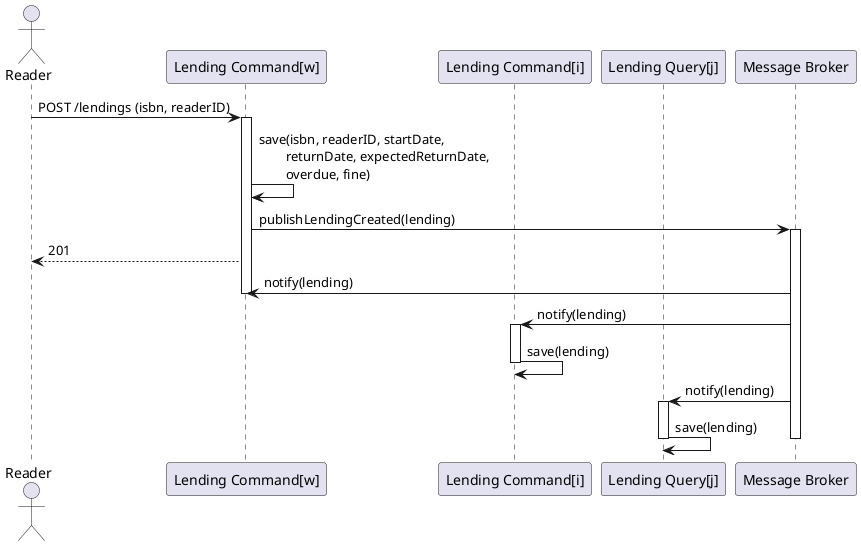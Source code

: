 @startuml

actor "Reader" as reader
participant "Lending Command[w]" as LMW
participant "Lending Command[i]" as LMI
participant "Lending Query[j]" as LQ

participant "Message Broker" as MB


reader -> LMW : POST /lendings (isbn, readerID)
activate LMW

LMW -> LMW : save(isbn, readerID, startDate,\n\treturnDate, expectedReturnDate, \n\toverdue, fine)


LMW -> MB : publishLendingCreated(lending)
activate MB

LMW --> reader : 201
MB -> LMW : notify(lending)
deactivate LMW

MB -> LMI : notify(lending)
activate LMI
LMI -> LMI : save(lending)
deactivate LMI

MB -> LQ : notify(lending)
activate LQ
LQ -> LQ : save(lending)
deactivate LQ

deactivate MB

@enduml
